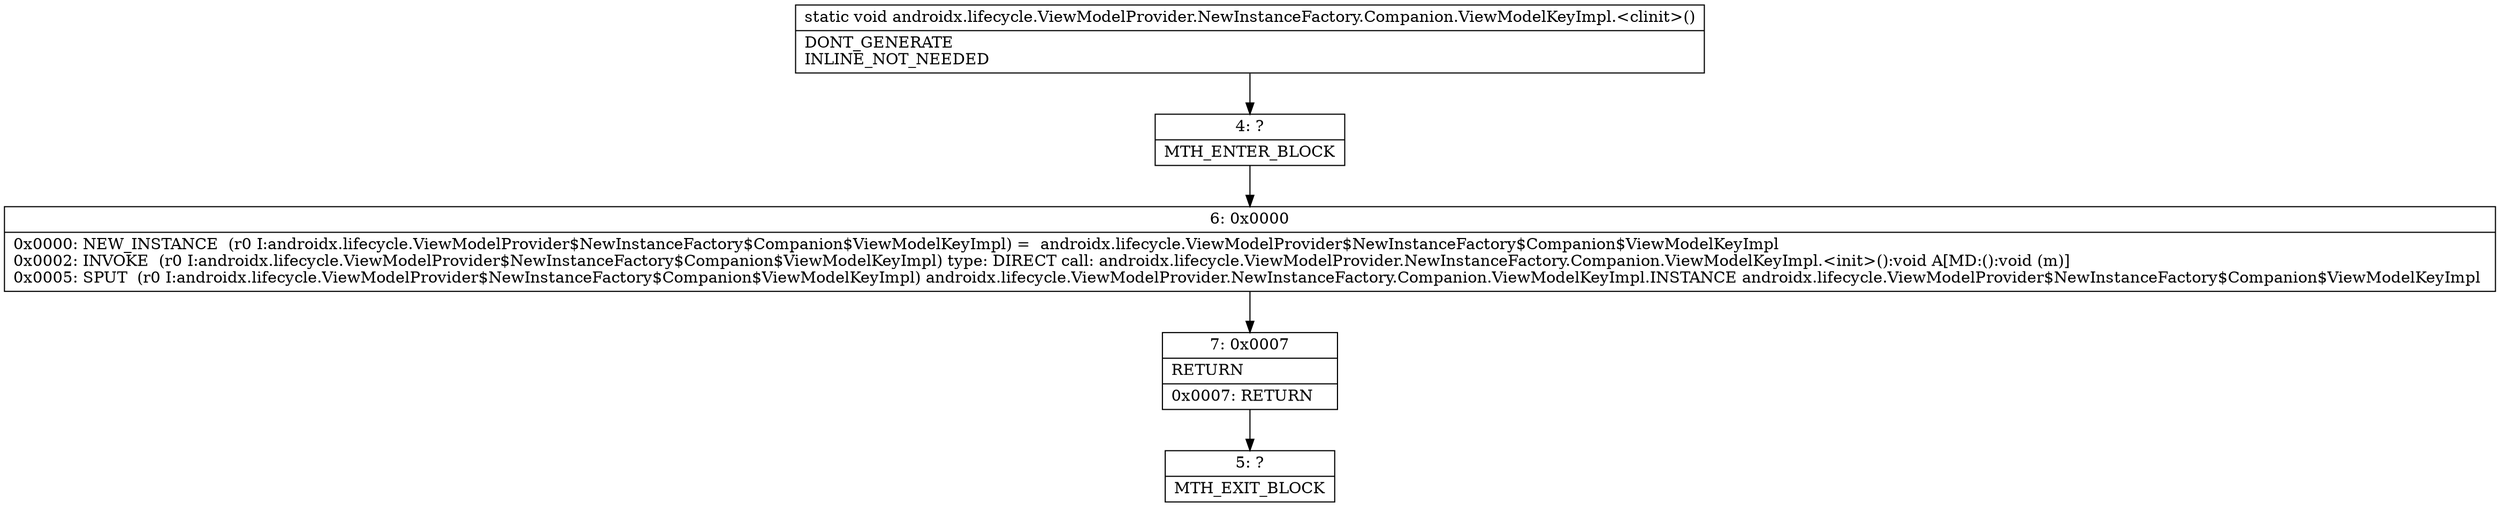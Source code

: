 digraph "CFG forandroidx.lifecycle.ViewModelProvider.NewInstanceFactory.Companion.ViewModelKeyImpl.\<clinit\>()V" {
Node_4 [shape=record,label="{4\:\ ?|MTH_ENTER_BLOCK\l}"];
Node_6 [shape=record,label="{6\:\ 0x0000|0x0000: NEW_INSTANCE  (r0 I:androidx.lifecycle.ViewModelProvider$NewInstanceFactory$Companion$ViewModelKeyImpl) =  androidx.lifecycle.ViewModelProvider$NewInstanceFactory$Companion$ViewModelKeyImpl \l0x0002: INVOKE  (r0 I:androidx.lifecycle.ViewModelProvider$NewInstanceFactory$Companion$ViewModelKeyImpl) type: DIRECT call: androidx.lifecycle.ViewModelProvider.NewInstanceFactory.Companion.ViewModelKeyImpl.\<init\>():void A[MD:():void (m)]\l0x0005: SPUT  (r0 I:androidx.lifecycle.ViewModelProvider$NewInstanceFactory$Companion$ViewModelKeyImpl) androidx.lifecycle.ViewModelProvider.NewInstanceFactory.Companion.ViewModelKeyImpl.INSTANCE androidx.lifecycle.ViewModelProvider$NewInstanceFactory$Companion$ViewModelKeyImpl \l}"];
Node_7 [shape=record,label="{7\:\ 0x0007|RETURN\l|0x0007: RETURN   \l}"];
Node_5 [shape=record,label="{5\:\ ?|MTH_EXIT_BLOCK\l}"];
MethodNode[shape=record,label="{static void androidx.lifecycle.ViewModelProvider.NewInstanceFactory.Companion.ViewModelKeyImpl.\<clinit\>()  | DONT_GENERATE\lINLINE_NOT_NEEDED\l}"];
MethodNode -> Node_4;Node_4 -> Node_6;
Node_6 -> Node_7;
Node_7 -> Node_5;
}

